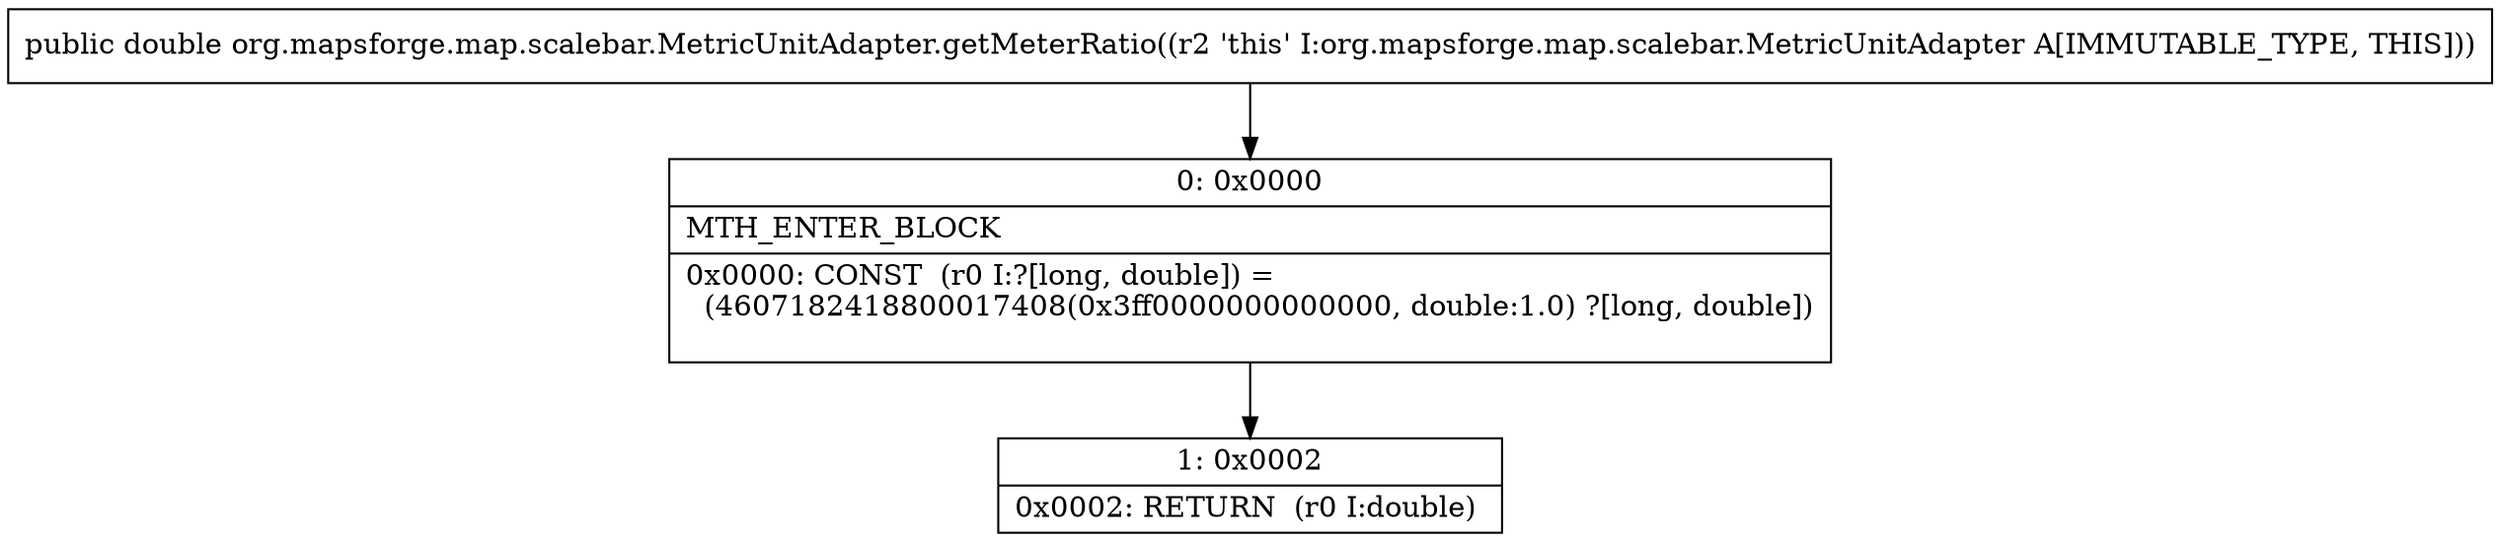 digraph "CFG fororg.mapsforge.map.scalebar.MetricUnitAdapter.getMeterRatio()D" {
Node_0 [shape=record,label="{0\:\ 0x0000|MTH_ENTER_BLOCK\l|0x0000: CONST  (r0 I:?[long, double]) = \l  (4607182418800017408(0x3ff0000000000000, double:1.0) ?[long, double])\l \l}"];
Node_1 [shape=record,label="{1\:\ 0x0002|0x0002: RETURN  (r0 I:double) \l}"];
MethodNode[shape=record,label="{public double org.mapsforge.map.scalebar.MetricUnitAdapter.getMeterRatio((r2 'this' I:org.mapsforge.map.scalebar.MetricUnitAdapter A[IMMUTABLE_TYPE, THIS])) }"];
MethodNode -> Node_0;
Node_0 -> Node_1;
}

